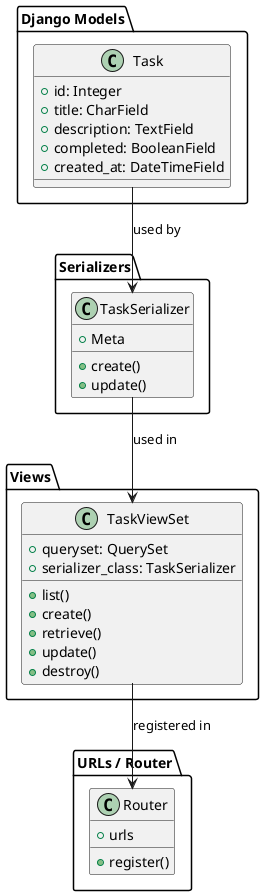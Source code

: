 @startuml

package "Django Models" {
  class Task {
    +id: Integer
    +title: CharField
    +description: TextField
    +completed: BooleanField
    +created_at: DateTimeField
  }
}

package "Serializers" {
  class TaskSerializer {
    +Meta
    +create()
    +update()
  }
}

package "Views" {
  class TaskViewSet {
    +queryset: QuerySet
    +serializer_class: TaskSerializer
    +list()
    +create()
    +retrieve()
    +update()
    +destroy()
  }
}

package "URLs / Router" {
  class Router {
    +register()
    +urls
  }
}

Task --> TaskSerializer : used by
TaskSerializer --> TaskViewSet : used in
TaskViewSet --> Router : registered in

@enduml
